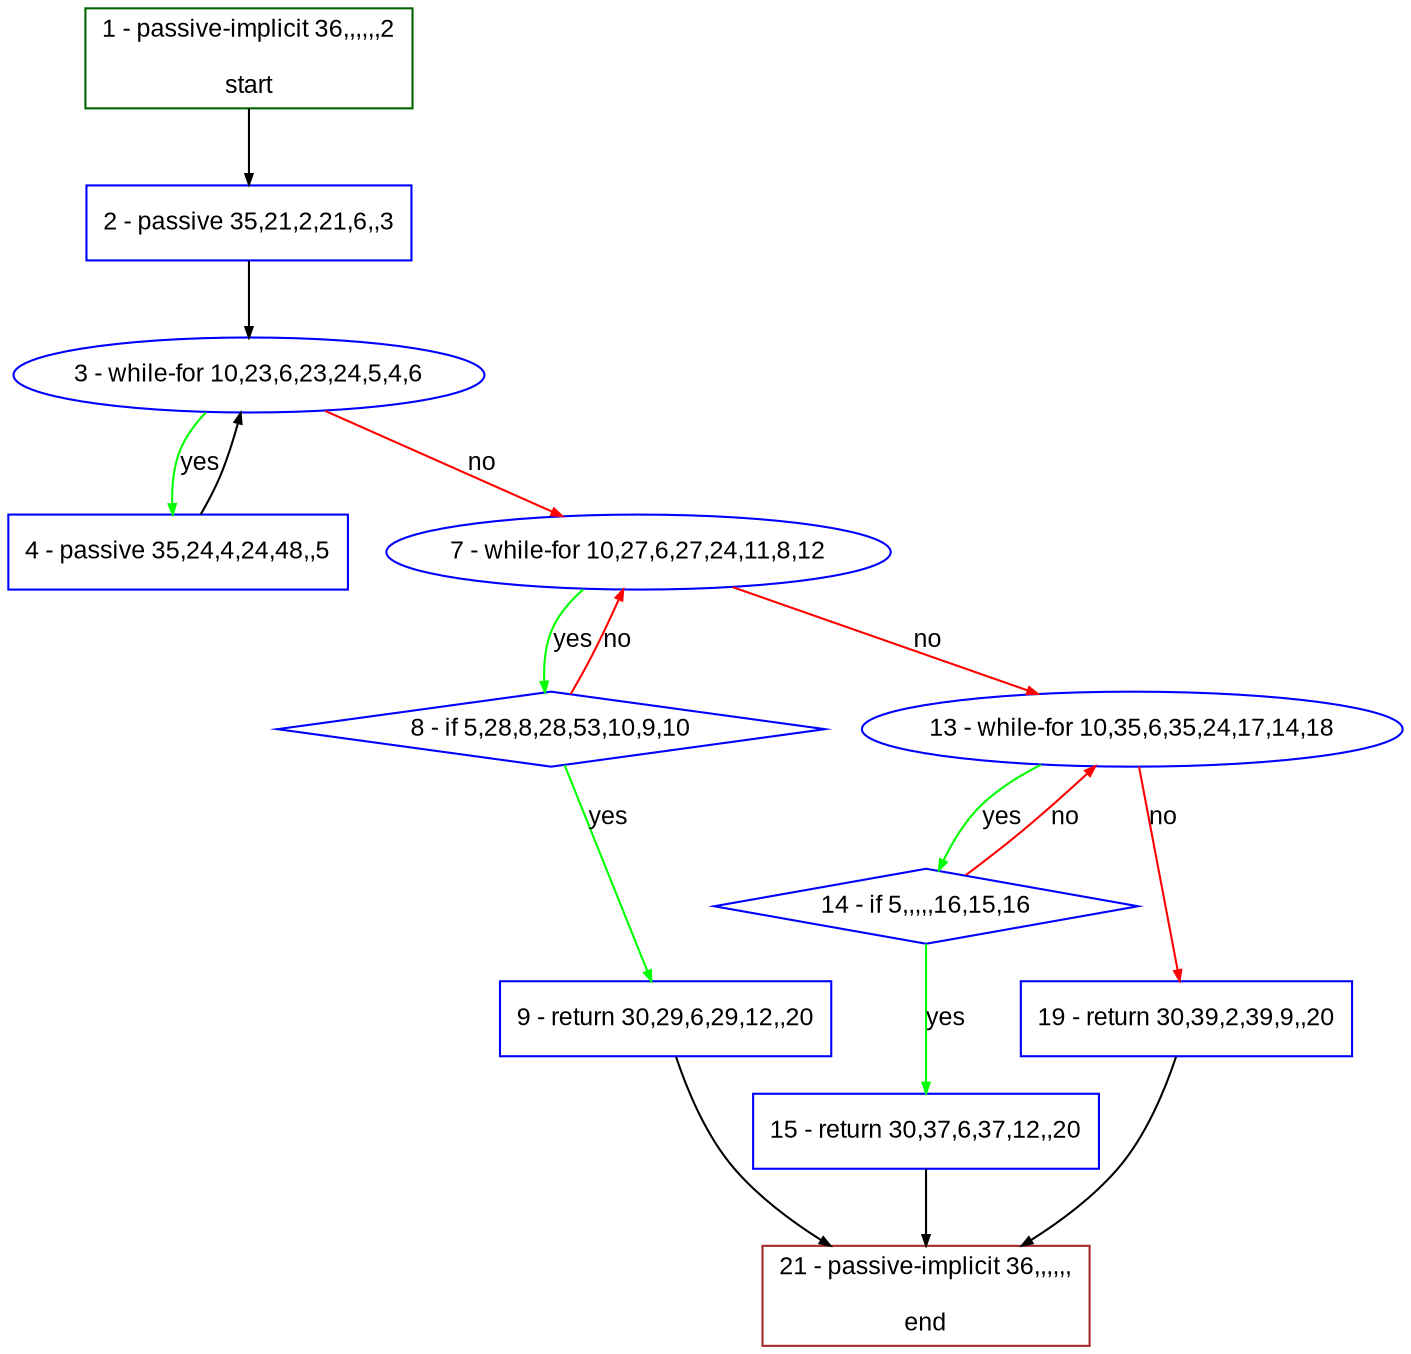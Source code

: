 digraph "" {
  graph [bgcolor="white", fillcolor="#FFFFCC", pack="true", packmode="clust", fontname="Arial", label="", fontsize="12", compound="true", style="rounded,filled"];
  node [node_initialized="no", fillcolor="white", fontname="Arial", label="", color="grey", fontsize="12", fixedsize="false", compound="true", shape="rectangle", style="filled"];
  edge [arrowtail="none", lhead="", fontcolor="black", fontname="Arial", label="", color="black", fontsize="12", arrowhead="normal", arrowsize="0.5", compound="true", ltail="", dir="forward"];
  __N1 [fillcolor="#ffffff", label="2 - passive 35,21,2,21,6,,3", color="#0000ff", shape="box", style="filled"];
  __N2 [fillcolor="#ffffff", label="1 - passive-implicit 36,,,,,,2\n\nstart", color="#006400", shape="box", style="filled"];
  __N3 [fillcolor="#ffffff", label="3 - while-for 10,23,6,23,24,5,4,6", color="#0000ff", shape="oval", style="filled"];
  __N4 [fillcolor="#ffffff", label="4 - passive 35,24,4,24,48,,5", color="#0000ff", shape="box", style="filled"];
  __N5 [fillcolor="#ffffff", label="7 - while-for 10,27,6,27,24,11,8,12", color="#0000ff", shape="oval", style="filled"];
  __N6 [fillcolor="#ffffff", label="8 - if 5,28,8,28,53,10,9,10", color="#0000ff", shape="diamond", style="filled"];
  __N7 [fillcolor="#ffffff", label="13 - while-for 10,35,6,35,24,17,14,18", color="#0000ff", shape="oval", style="filled"];
  __N8 [fillcolor="#ffffff", label="9 - return 30,29,6,29,12,,20", color="#0000ff", shape="box", style="filled"];
  __N9 [fillcolor="#ffffff", label="21 - passive-implicit 36,,,,,,\n\nend", color="#a52a2a", shape="box", style="filled"];
  __N10 [fillcolor="#ffffff", label="14 - if 5,,,,,16,15,16", color="#0000ff", shape="diamond", style="filled"];
  __N11 [fillcolor="#ffffff", label="19 - return 30,39,2,39,9,,20", color="#0000ff", shape="box", style="filled"];
  __N12 [fillcolor="#ffffff", label="15 - return 30,37,6,37,12,,20", color="#0000ff", shape="box", style="filled"];
  __N2 -> __N1 [arrowtail="none", color="#000000", label="", arrowhead="normal", dir="forward"];
  __N1 -> __N3 [arrowtail="none", color="#000000", label="", arrowhead="normal", dir="forward"];
  __N3 -> __N4 [arrowtail="none", color="#00ff00", label="yes", arrowhead="normal", dir="forward"];
  __N4 -> __N3 [arrowtail="none", color="#000000", label="", arrowhead="normal", dir="forward"];
  __N3 -> __N5 [arrowtail="none", color="#ff0000", label="no", arrowhead="normal", dir="forward"];
  __N5 -> __N6 [arrowtail="none", color="#00ff00", label="yes", arrowhead="normal", dir="forward"];
  __N6 -> __N5 [arrowtail="none", color="#ff0000", label="no", arrowhead="normal", dir="forward"];
  __N5 -> __N7 [arrowtail="none", color="#ff0000", label="no", arrowhead="normal", dir="forward"];
  __N6 -> __N8 [arrowtail="none", color="#00ff00", label="yes", arrowhead="normal", dir="forward"];
  __N8 -> __N9 [arrowtail="none", color="#000000", label="", arrowhead="normal", dir="forward"];
  __N7 -> __N10 [arrowtail="none", color="#00ff00", label="yes", arrowhead="normal", dir="forward"];
  __N10 -> __N7 [arrowtail="none", color="#ff0000", label="no", arrowhead="normal", dir="forward"];
  __N7 -> __N11 [arrowtail="none", color="#ff0000", label="no", arrowhead="normal", dir="forward"];
  __N10 -> __N12 [arrowtail="none", color="#00ff00", label="yes", arrowhead="normal", dir="forward"];
  __N12 -> __N9 [arrowtail="none", color="#000000", label="", arrowhead="normal", dir="forward"];
  __N11 -> __N9 [arrowtail="none", color="#000000", label="", arrowhead="normal", dir="forward"];
}
